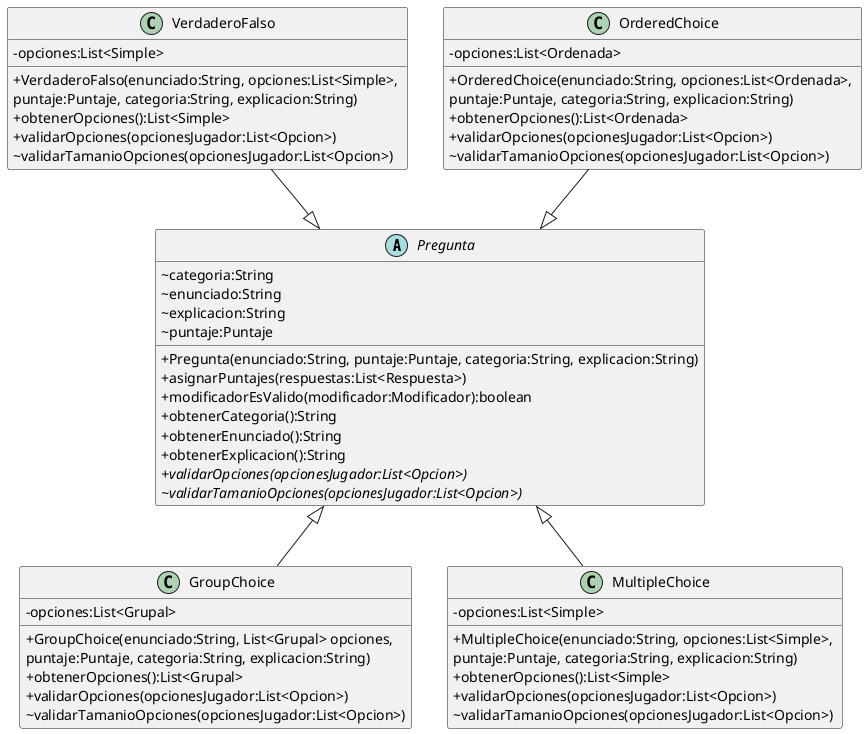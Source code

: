 @startuml PREGUNTAS

skinparam classAttributeIconSize 0

abstract class Pregunta{
    ~ categoria:String
    ~ enunciado:String
    ~ explicacion:String
    ~ puntaje:Puntaje

    + Pregunta(enunciado:String, puntaje:Puntaje, categoria:String, explicacion:String)
    + asignarPuntajes(respuestas:List<Respuesta>)
    + modificadorEsValido(modificador:Modificador):boolean
    + obtenerCategoria():String
    + obtenerEnunciado():String
    + obtenerExplicacion():String
    + {abstract} validarOpciones(opcionesJugador:List<Opcion>)
    ~ {abstract} validarTamanioOpciones(opcionesJugador:List<Opcion>)
}

class GroupChoice extends Pregunta{
    - opciones:List<Grupal>

    + GroupChoice(enunciado:String, List<Grupal> opciones, \npuntaje:Puntaje, categoria:String, explicacion:String)
    + obtenerOpciones():List<Grupal>
    + validarOpciones(opcionesJugador:List<Opcion>)
    ~ validarTamanioOpciones(opcionesJugador:List<Opcion>)
}

class MultipleChoice extends Pregunta{
    - opciones:List<Simple>

    + MultipleChoice(enunciado:String, opciones:List<Simple>, \npuntaje:Puntaje, categoria:String, explicacion:String)
    + obtenerOpciones():List<Simple>
    + validarOpciones(opcionesJugador:List<Opcion>)
    ~ validarTamanioOpciones(opcionesJugador:List<Opcion>)
}

class OrderedChoice {
    - opciones:List<Ordenada>

    + OrderedChoice(enunciado:String, opciones:List<Ordenada>, \npuntaje:Puntaje, categoria:String, explicacion:String)
    + obtenerOpciones():List<Ordenada>
    + validarOpciones(opcionesJugador:List<Opcion>)
    ~ validarTamanioOpciones(opcionesJugador:List<Opcion>)
}

class VerdaderoFalso {
    - opciones:List<Simple>

    + VerdaderoFalso(enunciado:String, opciones:List<Simple>, \npuntaje:Puntaje, categoria:String, explicacion:String)
    + obtenerOpciones():List<Simple>
    + validarOpciones(opcionesJugador:List<Opcion>)
    ~ validarTamanioOpciones(opcionesJugador:List<Opcion>)
}

Pregunta <|-up- OrderedChoice

Pregunta <|-up- VerdaderoFalso